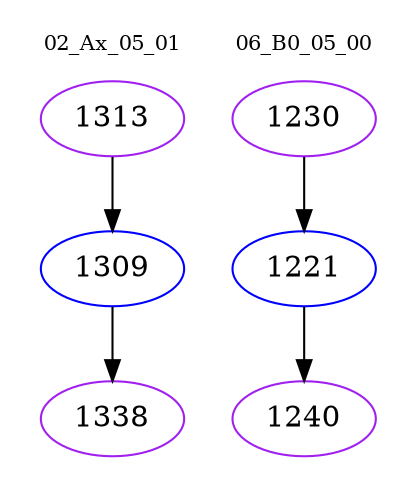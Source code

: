 digraph{
subgraph cluster_0 {
color = white
label = "02_Ax_05_01";
fontsize=10;
T0_1313 [label="1313", color="purple"]
T0_1313 -> T0_1309 [color="black"]
T0_1309 [label="1309", color="blue"]
T0_1309 -> T0_1338 [color="black"]
T0_1338 [label="1338", color="purple"]
}
subgraph cluster_1 {
color = white
label = "06_B0_05_00";
fontsize=10;
T1_1230 [label="1230", color="purple"]
T1_1230 -> T1_1221 [color="black"]
T1_1221 [label="1221", color="blue"]
T1_1221 -> T1_1240 [color="black"]
T1_1240 [label="1240", color="purple"]
}
}
